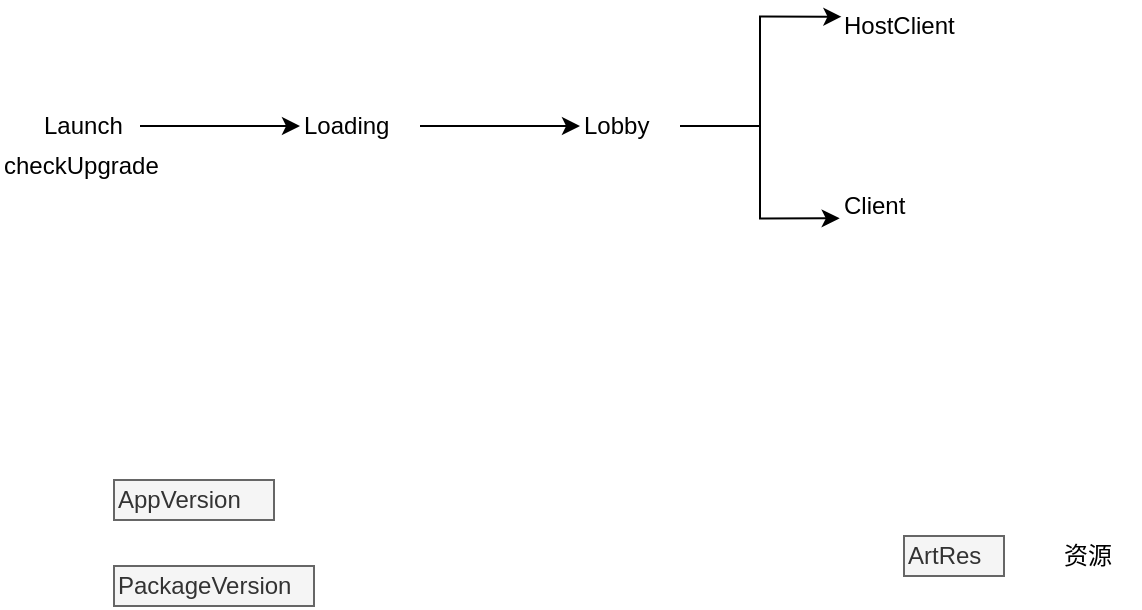 ﻿<mxfile version="12.2.4" pages="1"><diagram id="PLgiFql2aq03ia-aDLba" name="Page-1"><mxGraphModel dx="559" dy="592" grid="1" gridSize="10" guides="1" tooltips="1" connect="1" arrows="1" fold="1" page="1" pageScale="1" pageWidth="850" pageHeight="1100" background="#FFFFFF" math="0" shadow="0"><root><mxCell id="0"/><mxCell id="1" parent="0"/><mxCell id="9" value="" style="edgeStyle=orthogonalEdgeStyle;rounded=0;orthogonalLoop=1;jettySize=auto;html=1;" parent="1" source="2" edge="1"><mxGeometry relative="1" as="geometry"><mxPoint x="210" y="180" as="targetPoint"/></mxGeometry></mxCell><mxCell id="2" value="Launch" style="text;html=1;resizable=0;points=[];autosize=1;align=left;verticalAlign=top;spacingTop=-4;" parent="1" vertex="1"><mxGeometry x="80" y="170" width="50" height="20" as="geometry"/></mxCell><mxCell id="3" value="HostClient" style="text;html=1;resizable=0;points=[];autosize=1;align=left;verticalAlign=top;spacingTop=-4;" parent="1" vertex="1"><mxGeometry x="480" y="120" width="70" height="20" as="geometry"/></mxCell><mxCell id="5" value="Client" style="text;html=1;resizable=0;points=[];autosize=1;align=left;verticalAlign=top;spacingTop=-4;" parent="1" vertex="1"><mxGeometry x="480" y="210" width="50" height="20" as="geometry"/></mxCell><mxCell id="11" value="" style="edgeStyle=orthogonalEdgeStyle;rounded=0;orthogonalLoop=1;jettySize=auto;html=1;" parent="1" source="6" target="10" edge="1"><mxGeometry relative="1" as="geometry"/></mxCell><mxCell id="6" value="Loading" style="text;html=1;resizable=0;points=[];autosize=1;align=left;verticalAlign=top;spacingTop=-4;" parent="1" vertex="1"><mxGeometry x="210" y="170" width="60" height="20" as="geometry"/></mxCell><mxCell id="13" value="" style="edgeStyle=orthogonalEdgeStyle;rounded=0;orthogonalLoop=1;jettySize=auto;html=1;entryX=0.01;entryY=0.267;entryDx=0;entryDy=0;entryPerimeter=0;" parent="1" source="10" target="3" edge="1"><mxGeometry relative="1" as="geometry"><mxPoint x="480" y="180" as="targetPoint"/></mxGeometry></mxCell><mxCell id="15" value="" style="edgeStyle=orthogonalEdgeStyle;rounded=0;orthogonalLoop=1;jettySize=auto;html=1;entryX=-0.003;entryY=0.809;entryDx=0;entryDy=0;entryPerimeter=0;comic=0;" parent="1" source="10" target="5" edge="1"><mxGeometry relative="1" as="geometry"/></mxCell><mxCell id="10" value="Lobby" style="text;html=1;resizable=0;points=[];autosize=1;align=left;verticalAlign=top;spacingTop=-4;" parent="1" vertex="1"><mxGeometry x="350" y="170" width="50" height="20" as="geometry"/></mxCell><mxCell id="7" value="checkUpgrade" style="text;html=1;resizable=0;points=[];autosize=1;align=left;verticalAlign=top;spacingTop=-4;" parent="1" vertex="1"><mxGeometry x="60" y="190" width="90" height="20" as="geometry"/></mxCell><mxCell id="16" value="AppVersion" style="text;html=1;resizable=0;points=[];autosize=1;align=left;verticalAlign=top;spacingTop=-4;fillColor=#f5f5f5;strokeColor=#666666;fontColor=#333333;" parent="1" vertex="1"><mxGeometry x="117" y="357" width="80" height="20" as="geometry"/></mxCell><mxCell id="17" value="PackageVersion" style="text;html=1;resizable=0;points=[];autosize=1;align=left;verticalAlign=top;spacingTop=-4;fillColor=#f5f5f5;strokeColor=#666666;fontColor=#333333;" parent="1" vertex="1"><mxGeometry x="117" y="400" width="100" height="20" as="geometry"/></mxCell><mxCell id="18" value="ArtRes&lt;br&gt;" style="text;html=1;resizable=0;points=[];autosize=1;align=left;verticalAlign=top;spacingTop=-4;fillColor=#f5f5f5;strokeColor=#666666;fontColor=#333333;" vertex="1" parent="1"><mxGeometry x="512" y="385" width="50" height="20" as="geometry"/></mxCell><mxCell id="19" value="资源" style="text;html=1;resizable=0;points=[];autosize=1;align=left;verticalAlign=top;spacingTop=-4;" vertex="1" parent="1"><mxGeometry x="590" y="385" width="40" height="20" as="geometry"/></mxCell></root></mxGraphModel></diagram></mxfile>